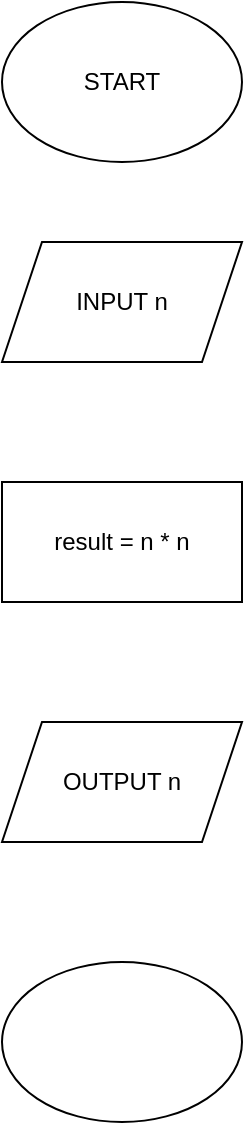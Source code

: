 <mxfile version="20.8.2" type="device"><diagram id="X3BbPlmRlRqCumLP6jqR" name="Page-1"><mxGraphModel dx="879" dy="1791" grid="1" gridSize="10" guides="1" tooltips="1" connect="1" arrows="1" fold="1" page="1" pageScale="1" pageWidth="827" pageHeight="1169" math="0" shadow="0"><root><mxCell id="0"/><mxCell id="1" parent="0"/><mxCell id="Z-DJ2Q6GB2lTQIWstG8O-3" value="START" style="ellipse;whiteSpace=wrap;html=1;" vertex="1" parent="1"><mxGeometry x="160" y="-560" width="120" height="80" as="geometry"/></mxCell><mxCell id="Z-DJ2Q6GB2lTQIWstG8O-4" value="INPUT n" style="shape=parallelogram;perimeter=parallelogramPerimeter;whiteSpace=wrap;html=1;fixedSize=1;" vertex="1" parent="1"><mxGeometry x="160" y="-440" width="120" height="60" as="geometry"/></mxCell><mxCell id="Z-DJ2Q6GB2lTQIWstG8O-6" value="result = n * n" style="rounded=0;whiteSpace=wrap;html=1;" vertex="1" parent="1"><mxGeometry x="160" y="-320" width="120" height="60" as="geometry"/></mxCell><mxCell id="Z-DJ2Q6GB2lTQIWstG8O-7" value="OUTPUT n" style="shape=parallelogram;perimeter=parallelogramPerimeter;whiteSpace=wrap;html=1;fixedSize=1;" vertex="1" parent="1"><mxGeometry x="160" y="-200" width="120" height="60" as="geometry"/></mxCell><mxCell id="Z-DJ2Q6GB2lTQIWstG8O-8" value="" style="ellipse;whiteSpace=wrap;html=1;" vertex="1" parent="1"><mxGeometry x="160" y="-80" width="120" height="80" as="geometry"/></mxCell></root></mxGraphModel></diagram></mxfile>